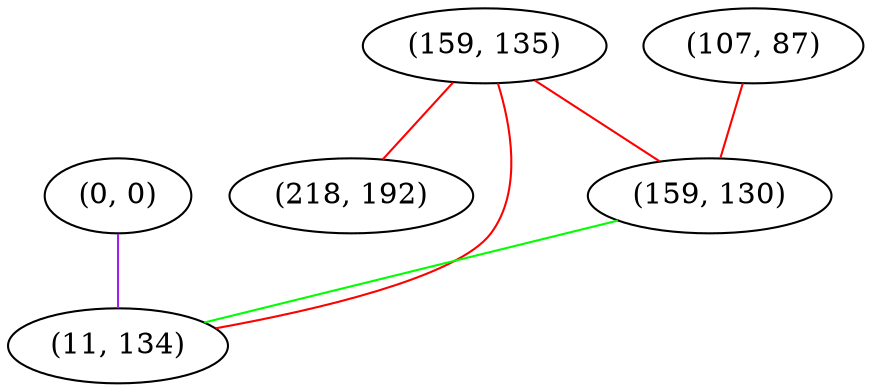 graph "" {
"(0, 0)";
"(159, 135)";
"(218, 192)";
"(107, 87)";
"(159, 130)";
"(11, 134)";
"(0, 0)" -- "(11, 134)"  [color=purple, key=0, weight=4];
"(159, 135)" -- "(218, 192)"  [color=red, key=0, weight=1];
"(159, 135)" -- "(11, 134)"  [color=red, key=0, weight=1];
"(159, 135)" -- "(159, 130)"  [color=red, key=0, weight=1];
"(107, 87)" -- "(159, 130)"  [color=red, key=0, weight=1];
"(159, 130)" -- "(11, 134)"  [color=green, key=0, weight=2];
}
